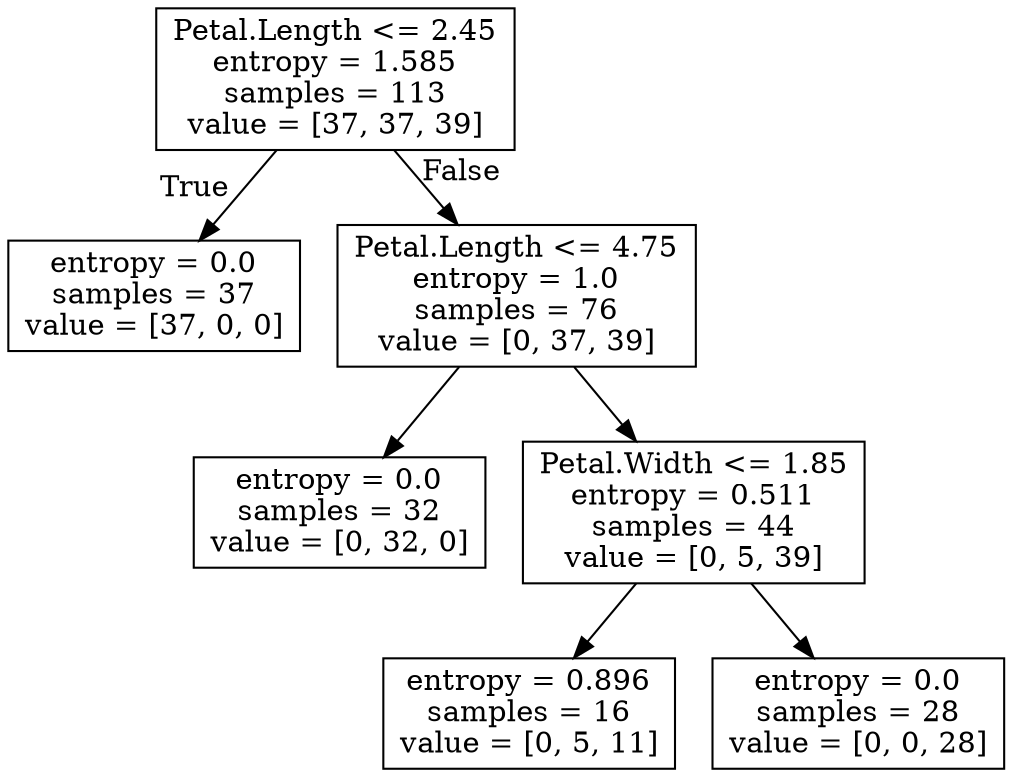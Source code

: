 digraph Tree {
node [shape=box] ;
0 [label="Petal.Length <= 2.45\nentropy = 1.585\nsamples = 113\nvalue = [37, 37, 39]"] ;
1 [label="entropy = 0.0\nsamples = 37\nvalue = [37, 0, 0]"] ;
0 -> 1 [labeldistance=2.5, labelangle=45, headlabel="True"] ;
2 [label="Petal.Length <= 4.75\nentropy = 1.0\nsamples = 76\nvalue = [0, 37, 39]"] ;
0 -> 2 [labeldistance=2.5, labelangle=-45, headlabel="False"] ;
3 [label="entropy = 0.0\nsamples = 32\nvalue = [0, 32, 0]"] ;
2 -> 3 ;
4 [label="Petal.Width <= 1.85\nentropy = 0.511\nsamples = 44\nvalue = [0, 5, 39]"] ;
2 -> 4 ;
5 [label="entropy = 0.896\nsamples = 16\nvalue = [0, 5, 11]"] ;
4 -> 5 ;
6 [label="entropy = 0.0\nsamples = 28\nvalue = [0, 0, 28]"] ;
4 -> 6 ;
}